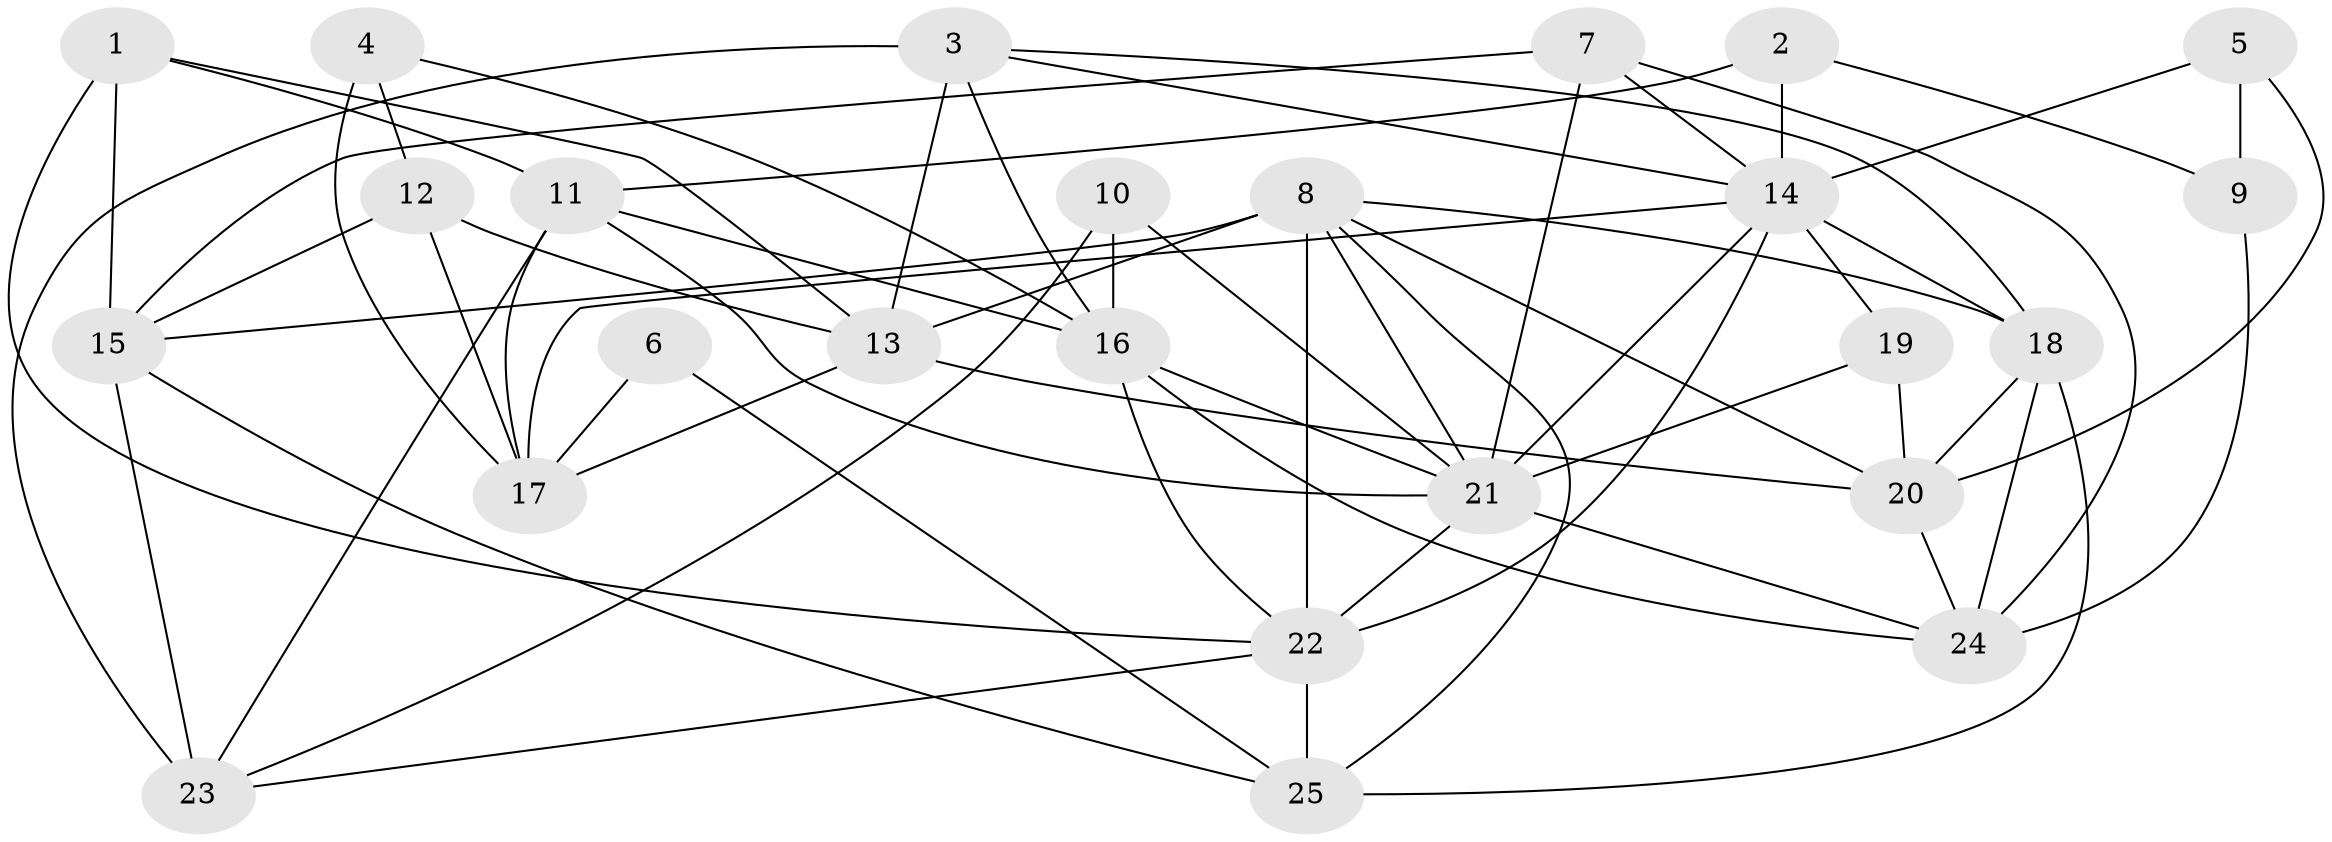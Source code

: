 // original degree distribution, {4: 0.2903225806451613, 7: 0.06451612903225806, 2: 0.1774193548387097, 3: 0.22580645161290322, 6: 0.06451612903225806, 5: 0.16129032258064516, 10: 0.016129032258064516}
// Generated by graph-tools (version 1.1) at 2025/37/03/04/25 23:37:12]
// undirected, 25 vertices, 64 edges
graph export_dot {
  node [color=gray90,style=filled];
  1;
  2;
  3;
  4;
  5;
  6;
  7;
  8;
  9;
  10;
  11;
  12;
  13;
  14;
  15;
  16;
  17;
  18;
  19;
  20;
  21;
  22;
  23;
  24;
  25;
  1 -- 11 [weight=1.0];
  1 -- 13 [weight=1.0];
  1 -- 15 [weight=1.0];
  1 -- 22 [weight=1.0];
  2 -- 9 [weight=1.0];
  2 -- 11 [weight=1.0];
  2 -- 14 [weight=1.0];
  3 -- 13 [weight=1.0];
  3 -- 14 [weight=1.0];
  3 -- 16 [weight=1.0];
  3 -- 18 [weight=1.0];
  3 -- 23 [weight=2.0];
  4 -- 12 [weight=1.0];
  4 -- 16 [weight=1.0];
  4 -- 17 [weight=2.0];
  5 -- 9 [weight=1.0];
  5 -- 14 [weight=1.0];
  5 -- 20 [weight=1.0];
  6 -- 17 [weight=1.0];
  6 -- 25 [weight=1.0];
  7 -- 14 [weight=1.0];
  7 -- 15 [weight=1.0];
  7 -- 21 [weight=1.0];
  7 -- 24 [weight=1.0];
  8 -- 13 [weight=2.0];
  8 -- 15 [weight=1.0];
  8 -- 18 [weight=1.0];
  8 -- 20 [weight=1.0];
  8 -- 21 [weight=1.0];
  8 -- 22 [weight=2.0];
  8 -- 25 [weight=1.0];
  9 -- 24 [weight=1.0];
  10 -- 16 [weight=1.0];
  10 -- 21 [weight=1.0];
  10 -- 23 [weight=1.0];
  11 -- 16 [weight=1.0];
  11 -- 17 [weight=3.0];
  11 -- 21 [weight=1.0];
  11 -- 23 [weight=1.0];
  12 -- 13 [weight=1.0];
  12 -- 15 [weight=1.0];
  12 -- 17 [weight=1.0];
  13 -- 17 [weight=1.0];
  13 -- 20 [weight=3.0];
  14 -- 17 [weight=1.0];
  14 -- 18 [weight=1.0];
  14 -- 19 [weight=1.0];
  14 -- 21 [weight=1.0];
  14 -- 22 [weight=2.0];
  15 -- 23 [weight=1.0];
  15 -- 25 [weight=1.0];
  16 -- 21 [weight=1.0];
  16 -- 22 [weight=1.0];
  16 -- 24 [weight=1.0];
  18 -- 20 [weight=2.0];
  18 -- 24 [weight=1.0];
  18 -- 25 [weight=2.0];
  19 -- 20 [weight=1.0];
  19 -- 21 [weight=2.0];
  20 -- 24 [weight=1.0];
  21 -- 22 [weight=1.0];
  21 -- 24 [weight=1.0];
  22 -- 23 [weight=1.0];
  22 -- 25 [weight=3.0];
}
